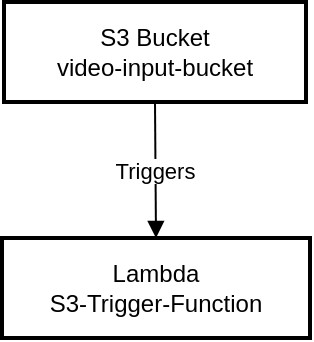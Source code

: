 <mxfile version="24.7.8">
  <diagram name="Page-1" id="iF85nZ4kxJrmzct-jhDG">
    <mxGraphModel>
      <root>
        <mxCell id="0" />
        <mxCell id="1" parent="0" />
        <mxCell id="2" value="S3 Bucket&#xa;video-input-bucket" style="whiteSpace=wrap;strokeWidth=2;" vertex="1" parent="1">
          <mxGeometry x="1" width="151" height="50" as="geometry" />
        </mxCell>
        <mxCell id="3" value="Lambda&#xa;S3-Trigger-Function" style="whiteSpace=wrap;strokeWidth=2;" vertex="1" parent="1">
          <mxGeometry y="118" width="154" height="50" as="geometry" />
        </mxCell>
        <mxCell id="4" value="Triggers" style="curved=1;startArrow=none;endArrow=block;exitX=0.5;exitY=0.99;entryX=0.5;entryY=0;" edge="1" parent="1" source="2" target="3">
          <mxGeometry relative="1" as="geometry">
            <Array as="points" />
          </mxGeometry>
        </mxCell>
      </root>
    </mxGraphModel>
  </diagram>
</mxfile>

